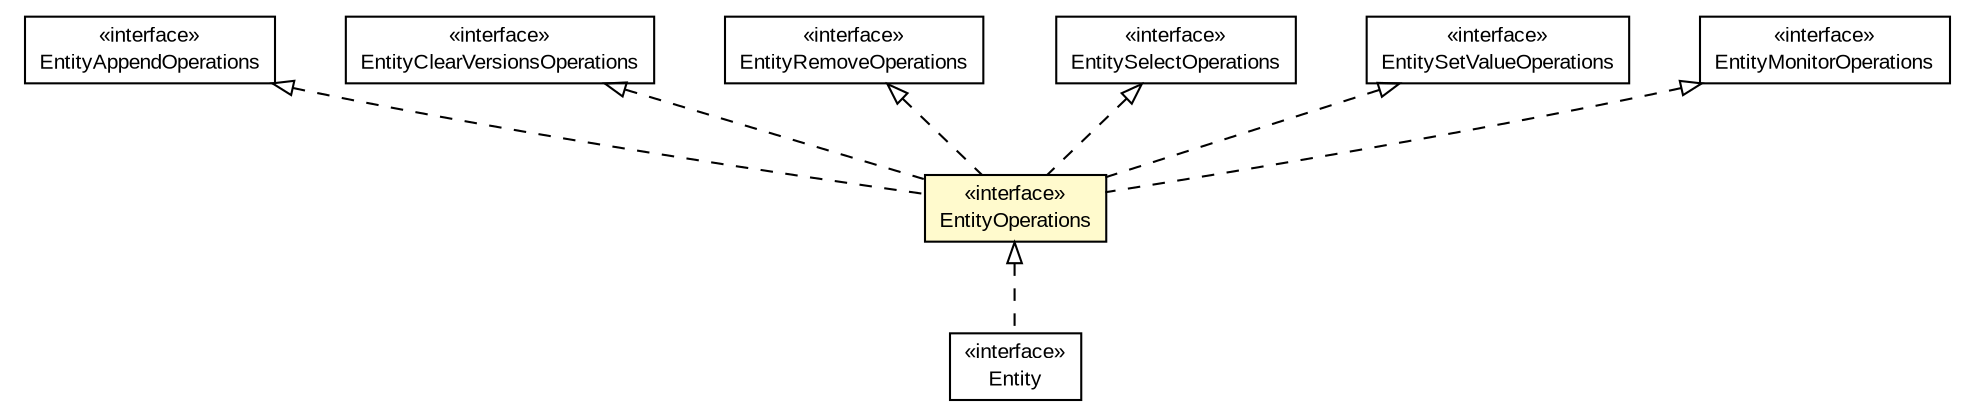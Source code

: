 #!/usr/local/bin/dot
#
# Class diagram 
# Generated by UMLGraph version 5.1 (http://www.umlgraph.org/)
#

digraph G {
	edge [fontname="arial",fontsize=10,labelfontname="arial",labelfontsize=10];
	node [fontname="arial",fontsize=10,shape=plaintext];
	nodesep=0.25;
	ranksep=0.5;
	// io.nextweb.operations.entity.EntityAppendOperations
	c3322 [label=<<table title="io.nextweb.operations.entity.EntityAppendOperations" border="0" cellborder="1" cellspacing="0" cellpadding="2" port="p" href="./entity/EntityAppendOperations.html">
		<tr><td><table border="0" cellspacing="0" cellpadding="1">
<tr><td align="center" balign="center"> &#171;interface&#187; </td></tr>
<tr><td align="center" balign="center"> EntityAppendOperations </td></tr>
		</table></td></tr>
		</table>>, fontname="arial", fontcolor="black", fontsize=10.0];
	// io.nextweb.operations.entity.EntityClearVersionsOperations
	c3323 [label=<<table title="io.nextweb.operations.entity.EntityClearVersionsOperations" border="0" cellborder="1" cellspacing="0" cellpadding="2" port="p" href="./entity/EntityClearVersionsOperations.html">
		<tr><td><table border="0" cellspacing="0" cellpadding="1">
<tr><td align="center" balign="center"> &#171;interface&#187; </td></tr>
<tr><td align="center" balign="center"> EntityClearVersionsOperations </td></tr>
		</table></td></tr>
		</table>>, fontname="arial", fontcolor="black", fontsize=10.0];
	// io.nextweb.operations.entity.EntityRemoveOperations
	c3324 [label=<<table title="io.nextweb.operations.entity.EntityRemoveOperations" border="0" cellborder="1" cellspacing="0" cellpadding="2" port="p" href="./entity/EntityRemoveOperations.html">
		<tr><td><table border="0" cellspacing="0" cellpadding="1">
<tr><td align="center" balign="center"> &#171;interface&#187; </td></tr>
<tr><td align="center" balign="center"> EntityRemoveOperations </td></tr>
		</table></td></tr>
		</table>>, fontname="arial", fontcolor="black", fontsize=10.0];
	// io.nextweb.operations.entity.EntitySelectOperations
	c3326 [label=<<table title="io.nextweb.operations.entity.EntitySelectOperations" border="0" cellborder="1" cellspacing="0" cellpadding="2" port="p" href="./entity/EntitySelectOperations.html">
		<tr><td><table border="0" cellspacing="0" cellpadding="1">
<tr><td align="center" balign="center"> &#171;interface&#187; </td></tr>
<tr><td align="center" balign="center"> EntitySelectOperations </td></tr>
		</table></td></tr>
		</table>>, fontname="arial", fontcolor="black", fontsize=10.0];
	// io.nextweb.operations.entity.EntitySetValueOperations
	c3327 [label=<<table title="io.nextweb.operations.entity.EntitySetValueOperations" border="0" cellborder="1" cellspacing="0" cellpadding="2" port="p" href="./entity/EntitySetValueOperations.html">
		<tr><td><table border="0" cellspacing="0" cellpadding="1">
<tr><td align="center" balign="center"> &#171;interface&#187; </td></tr>
<tr><td align="center" balign="center"> EntitySetValueOperations </td></tr>
		</table></td></tr>
		</table>>, fontname="arial", fontcolor="black", fontsize=10.0];
	// io.nextweb.operations.EntityMonitorOperations
	c3349 [label=<<table title="io.nextweb.operations.EntityMonitorOperations" border="0" cellborder="1" cellspacing="0" cellpadding="2" port="p" href="./EntityMonitorOperations.html">
		<tr><td><table border="0" cellspacing="0" cellpadding="1">
<tr><td align="center" balign="center"> &#171;interface&#187; </td></tr>
<tr><td align="center" balign="center"> EntityMonitorOperations </td></tr>
		</table></td></tr>
		</table>>, fontname="arial", fontcolor="black", fontsize=10.0];
	// io.nextweb.operations.EntityOperations
	c3350 [label=<<table title="io.nextweb.operations.EntityOperations" border="0" cellborder="1" cellspacing="0" cellpadding="2" port="p" bgcolor="lemonChiffon" href="./EntityOperations.html">
		<tr><td><table border="0" cellspacing="0" cellpadding="1">
<tr><td align="center" balign="center"> &#171;interface&#187; </td></tr>
<tr><td align="center" balign="center"> EntityOperations </td></tr>
		</table></td></tr>
		</table>>, fontname="arial", fontcolor="black", fontsize=10.0];
	// io.nextweb.Entity
	c3382 [label=<<table title="io.nextweb.Entity" border="0" cellborder="1" cellspacing="0" cellpadding="2" port="p" href="../Entity.html">
		<tr><td><table border="0" cellspacing="0" cellpadding="1">
<tr><td align="center" balign="center"> &#171;interface&#187; </td></tr>
<tr><td align="center" balign="center"> Entity </td></tr>
		</table></td></tr>
		</table>>, fontname="arial", fontcolor="black", fontsize=10.0];
	//io.nextweb.operations.EntityOperations implements io.nextweb.operations.entity.EntitySelectOperations
	c3326:p -> c3350:p [dir=back,arrowtail=empty,style=dashed];
	//io.nextweb.operations.EntityOperations implements io.nextweb.operations.entity.EntityRemoveOperations
	c3324:p -> c3350:p [dir=back,arrowtail=empty,style=dashed];
	//io.nextweb.operations.EntityOperations implements io.nextweb.operations.entity.EntityClearVersionsOperations
	c3323:p -> c3350:p [dir=back,arrowtail=empty,style=dashed];
	//io.nextweb.operations.EntityOperations implements io.nextweb.operations.entity.EntityAppendOperations
	c3322:p -> c3350:p [dir=back,arrowtail=empty,style=dashed];
	//io.nextweb.operations.EntityOperations implements io.nextweb.operations.entity.EntitySetValueOperations
	c3327:p -> c3350:p [dir=back,arrowtail=empty,style=dashed];
	//io.nextweb.operations.EntityOperations implements io.nextweb.operations.EntityMonitorOperations
	c3349:p -> c3350:p [dir=back,arrowtail=empty,style=dashed];
	//io.nextweb.Entity implements io.nextweb.operations.EntityOperations
	c3350:p -> c3382:p [dir=back,arrowtail=empty,style=dashed];
}

